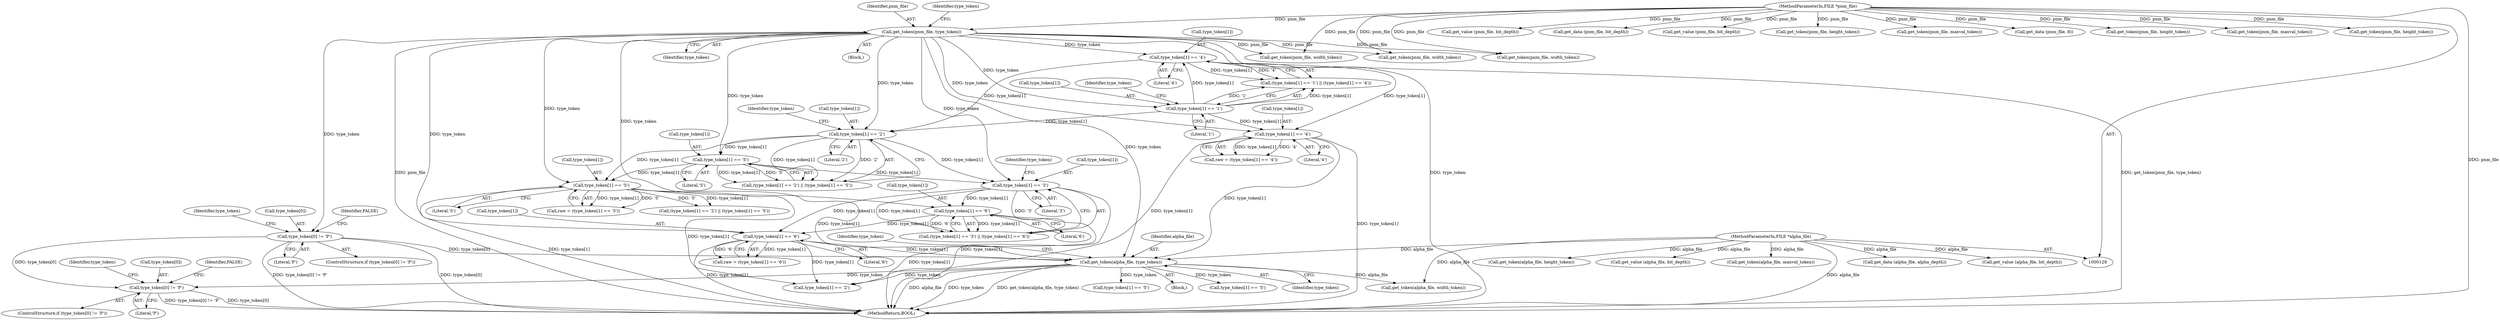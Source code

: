 digraph "0_Android_9d4853418ab2f754c2b63e091c29c5529b8b86ca_159@array" {
"1000519" [label="(Call,type_token[0] != 'P')"];
"1000234" [label="(Call,type_token[0] != 'P')"];
"1000230" [label="(Call,get_token(pnm_file, type_token))"];
"1000129" [label="(MethodParameterIn,FILE *pnm_file)"];
"1000515" [label="(Call,get_token(alpha_file, type_token))"];
"1000131" [label="(MethodParameterIn,FILE *alpha_file)"];
"1000258" [label="(Call,type_token[1] == '4')"];
"1000250" [label="(Call,type_token[1] == '4')"];
"1000245" [label="(Call,type_token[1] == '1')"];
"1000314" [label="(Call,type_token[1] == '5')"];
"1000306" [label="(Call,type_token[1] == '5')"];
"1000301" [label="(Call,type_token[1] == '2')"];
"1000412" [label="(Call,type_token[1] == '6')"];
"1000404" [label="(Call,type_token[1] == '6')"];
"1000399" [label="(Call,type_token[1] == '3')"];
"1000310" [label="(Literal,'5')"];
"1000412" [label="(Call,type_token[1] == '6')"];
"1000815" [label="(Call,get_value (pnm_file, bit_depth))"];
"1000131" [label="(MethodParameterIn,FILE *alpha_file)"];
"1000235" [label="(Call,type_token[0])"];
"1000249" [label="(Literal,'1')"];
"1000796" [label="(Call,get_data (pnm_file, bit_depth))"];
"1000808" [label="(Call,get_value (pnm_file, bit_depth))"];
"1000314" [label="(Call,type_token[1] == '5')"];
"1000244" [label="(Call,(type_token[1] == '1') || (type_token[1] == '4'))"];
"1000238" [label="(Literal,'P')"];
"1000302" [label="(Call,type_token[1])"];
"1000517" [label="(Identifier,type_token)"];
"1000233" [label="(ControlStructure,if (type_token[0] != 'P'))"];
"1000420" [label="(Call,get_token(pnm_file, width_token))"];
"1000548" [label="(Call,get_token(alpha_file, width_token))"];
"1000406" [label="(Identifier,type_token)"];
"1000413" [label="(Call,type_token[1])"];
"1000129" [label="(MethodParameterIn,FILE *pnm_file)"];
"1001058" [label="(MethodReturn,BOOL)"];
"1000530" [label="(Call,type_token[1] == '2')"];
"1000515" [label="(Call,get_token(alpha_file, type_token))"];
"1000306" [label="(Call,type_token[1] == '5')"];
"1000849" [label="(Call,get_data (alpha_file, alpha_depth))"];
"1000399" [label="(Call,type_token[1] == '3')"];
"1000410" [label="(Call,raw = (type_token[1] == '6'))"];
"1000520" [label="(Call,type_token[0])"];
"1000521" [label="(Identifier,type_token)"];
"1000256" [label="(Call,raw = (type_token[1] == '4'))"];
"1000258" [label="(Call,type_token[1] == '4')"];
"1000535" [label="(Call,type_token[1] == '5')"];
"1000259" [label="(Call,type_token[1])"];
"1000251" [label="(Call,type_token[1])"];
"1000318" [label="(Literal,'5')"];
"1000518" [label="(ControlStructure,if (type_token[0] != 'P'))"];
"1000232" [label="(Identifier,type_token)"];
"1000404" [label="(Call,type_token[1] == '6')"];
"1000516" [label="(Identifier,alpha_file)"];
"1000247" [label="(Identifier,type_token)"];
"1000241" [label="(Identifier,FALSE)"];
"1000279" [label="(Call,get_token(pnm_file, height_token))"];
"1000861" [label="(Call,get_value (alpha_file, bit_depth))"];
"1000266" [label="(Call,get_token(pnm_file, width_token))"];
"1000254" [label="(Literal,'4')"];
"1000230" [label="(Call,get_token(pnm_file, type_token))"];
"1000250" [label="(Call,type_token[1] == '4')"];
"1000526" [label="(Identifier,FALSE)"];
"1000446" [label="(Call,get_token(pnm_file, maxval_token))"];
"1000761" [label="(Call,get_data (pnm_file, 8))"];
"1000433" [label="(Call,get_token(pnm_file, height_token))"];
"1000322" [label="(Call,get_token(pnm_file, width_token))"];
"1000567" [label="(Call,get_token(alpha_file, height_token))"];
"1000348" [label="(Call,get_token(pnm_file, maxval_token))"];
"1000234" [label="(Call,type_token[0] != 'P')"];
"1000500" [label="(Block,)"];
"1000312" [label="(Call,raw = (type_token[1] == '5'))"];
"1000307" [label="(Call,type_token[1])"];
"1000403" [label="(Literal,'3')"];
"1000301" [label="(Call,type_token[1] == '2')"];
"1000335" [label="(Call,get_token(pnm_file, height_token))"];
"1000408" [label="(Literal,'6')"];
"1000315" [label="(Call,type_token[1])"];
"1000529" [label="(Call,(type_token[1] == '2') || (type_token[1] == '5'))"];
"1000262" [label="(Literal,'4')"];
"1000416" [label="(Literal,'6')"];
"1000300" [label="(Call,(type_token[1] == '2') || (type_token[1] == '5'))"];
"1000405" [label="(Call,type_token[1])"];
"1000523" [label="(Literal,'P')"];
"1000868" [label="(Call,get_value (alpha_file, bit_depth))"];
"1000252" [label="(Identifier,type_token)"];
"1000231" [label="(Identifier,pnm_file)"];
"1000305" [label="(Literal,'2')"];
"1000236" [label="(Identifier,type_token)"];
"1000586" [label="(Call,get_token(alpha_file, maxval_token))"];
"1000532" [label="(Identifier,type_token)"];
"1000543" [label="(Call,type_token[1] == '5')"];
"1000519" [label="(Call,type_token[0] != 'P')"];
"1000308" [label="(Identifier,type_token)"];
"1000398" [label="(Call,(type_token[1] == '3') || (type_token[1] == '6'))"];
"1000400" [label="(Call,type_token[1])"];
"1000246" [label="(Call,type_token[1])"];
"1000134" [label="(Block,)"];
"1000245" [label="(Call,type_token[1] == '1')"];
"1000519" -> "1000518"  [label="AST: "];
"1000519" -> "1000523"  [label="CFG: "];
"1000520" -> "1000519"  [label="AST: "];
"1000523" -> "1000519"  [label="AST: "];
"1000526" -> "1000519"  [label="CFG: "];
"1000532" -> "1000519"  [label="CFG: "];
"1000519" -> "1001058"  [label="DDG: type_token[0]"];
"1000519" -> "1001058"  [label="DDG: type_token[0] != 'P'"];
"1000234" -> "1000519"  [label="DDG: type_token[0]"];
"1000515" -> "1000519"  [label="DDG: type_token"];
"1000234" -> "1000233"  [label="AST: "];
"1000234" -> "1000238"  [label="CFG: "];
"1000235" -> "1000234"  [label="AST: "];
"1000238" -> "1000234"  [label="AST: "];
"1000241" -> "1000234"  [label="CFG: "];
"1000247" -> "1000234"  [label="CFG: "];
"1000234" -> "1001058"  [label="DDG: type_token[0]"];
"1000234" -> "1001058"  [label="DDG: type_token[0] != 'P'"];
"1000230" -> "1000234"  [label="DDG: type_token"];
"1000234" -> "1000515"  [label="DDG: type_token[0]"];
"1000230" -> "1000134"  [label="AST: "];
"1000230" -> "1000232"  [label="CFG: "];
"1000231" -> "1000230"  [label="AST: "];
"1000232" -> "1000230"  [label="AST: "];
"1000236" -> "1000230"  [label="CFG: "];
"1000230" -> "1001058"  [label="DDG: pnm_file"];
"1000230" -> "1001058"  [label="DDG: type_token"];
"1000230" -> "1001058"  [label="DDG: get_token(pnm_file, type_token)"];
"1000129" -> "1000230"  [label="DDG: pnm_file"];
"1000230" -> "1000245"  [label="DDG: type_token"];
"1000230" -> "1000250"  [label="DDG: type_token"];
"1000230" -> "1000258"  [label="DDG: type_token"];
"1000230" -> "1000266"  [label="DDG: pnm_file"];
"1000230" -> "1000301"  [label="DDG: type_token"];
"1000230" -> "1000306"  [label="DDG: type_token"];
"1000230" -> "1000314"  [label="DDG: type_token"];
"1000230" -> "1000322"  [label="DDG: pnm_file"];
"1000230" -> "1000399"  [label="DDG: type_token"];
"1000230" -> "1000404"  [label="DDG: type_token"];
"1000230" -> "1000412"  [label="DDG: type_token"];
"1000230" -> "1000420"  [label="DDG: pnm_file"];
"1000230" -> "1000515"  [label="DDG: type_token"];
"1000129" -> "1000128"  [label="AST: "];
"1000129" -> "1001058"  [label="DDG: pnm_file"];
"1000129" -> "1000266"  [label="DDG: pnm_file"];
"1000129" -> "1000279"  [label="DDG: pnm_file"];
"1000129" -> "1000322"  [label="DDG: pnm_file"];
"1000129" -> "1000335"  [label="DDG: pnm_file"];
"1000129" -> "1000348"  [label="DDG: pnm_file"];
"1000129" -> "1000420"  [label="DDG: pnm_file"];
"1000129" -> "1000433"  [label="DDG: pnm_file"];
"1000129" -> "1000446"  [label="DDG: pnm_file"];
"1000129" -> "1000761"  [label="DDG: pnm_file"];
"1000129" -> "1000796"  [label="DDG: pnm_file"];
"1000129" -> "1000808"  [label="DDG: pnm_file"];
"1000129" -> "1000815"  [label="DDG: pnm_file"];
"1000515" -> "1000500"  [label="AST: "];
"1000515" -> "1000517"  [label="CFG: "];
"1000516" -> "1000515"  [label="AST: "];
"1000517" -> "1000515"  [label="AST: "];
"1000521" -> "1000515"  [label="CFG: "];
"1000515" -> "1001058"  [label="DDG: get_token(alpha_file, type_token)"];
"1000515" -> "1001058"  [label="DDG: alpha_file"];
"1000515" -> "1001058"  [label="DDG: type_token"];
"1000131" -> "1000515"  [label="DDG: alpha_file"];
"1000258" -> "1000515"  [label="DDG: type_token[1]"];
"1000314" -> "1000515"  [label="DDG: type_token[1]"];
"1000412" -> "1000515"  [label="DDG: type_token[1]"];
"1000515" -> "1000530"  [label="DDG: type_token"];
"1000515" -> "1000535"  [label="DDG: type_token"];
"1000515" -> "1000543"  [label="DDG: type_token"];
"1000515" -> "1000548"  [label="DDG: alpha_file"];
"1000131" -> "1000128"  [label="AST: "];
"1000131" -> "1001058"  [label="DDG: alpha_file"];
"1000131" -> "1000548"  [label="DDG: alpha_file"];
"1000131" -> "1000567"  [label="DDG: alpha_file"];
"1000131" -> "1000586"  [label="DDG: alpha_file"];
"1000131" -> "1000849"  [label="DDG: alpha_file"];
"1000131" -> "1000861"  [label="DDG: alpha_file"];
"1000131" -> "1000868"  [label="DDG: alpha_file"];
"1000258" -> "1000256"  [label="AST: "];
"1000258" -> "1000262"  [label="CFG: "];
"1000259" -> "1000258"  [label="AST: "];
"1000262" -> "1000258"  [label="AST: "];
"1000256" -> "1000258"  [label="CFG: "];
"1000258" -> "1001058"  [label="DDG: type_token[1]"];
"1000258" -> "1000256"  [label="DDG: type_token[1]"];
"1000258" -> "1000256"  [label="DDG: '4'"];
"1000250" -> "1000258"  [label="DDG: type_token[1]"];
"1000245" -> "1000258"  [label="DDG: type_token[1]"];
"1000258" -> "1000530"  [label="DDG: type_token[1]"];
"1000250" -> "1000244"  [label="AST: "];
"1000250" -> "1000254"  [label="CFG: "];
"1000251" -> "1000250"  [label="AST: "];
"1000254" -> "1000250"  [label="AST: "];
"1000244" -> "1000250"  [label="CFG: "];
"1000250" -> "1000244"  [label="DDG: type_token[1]"];
"1000250" -> "1000244"  [label="DDG: '4'"];
"1000245" -> "1000250"  [label="DDG: type_token[1]"];
"1000250" -> "1000301"  [label="DDG: type_token[1]"];
"1000245" -> "1000244"  [label="AST: "];
"1000245" -> "1000249"  [label="CFG: "];
"1000246" -> "1000245"  [label="AST: "];
"1000249" -> "1000245"  [label="AST: "];
"1000252" -> "1000245"  [label="CFG: "];
"1000244" -> "1000245"  [label="CFG: "];
"1000245" -> "1000244"  [label="DDG: type_token[1]"];
"1000245" -> "1000244"  [label="DDG: '1'"];
"1000245" -> "1000301"  [label="DDG: type_token[1]"];
"1000314" -> "1000312"  [label="AST: "];
"1000314" -> "1000318"  [label="CFG: "];
"1000315" -> "1000314"  [label="AST: "];
"1000318" -> "1000314"  [label="AST: "];
"1000312" -> "1000314"  [label="CFG: "];
"1000314" -> "1001058"  [label="DDG: type_token[1]"];
"1000314" -> "1000312"  [label="DDG: type_token[1]"];
"1000314" -> "1000312"  [label="DDG: '5'"];
"1000306" -> "1000314"  [label="DDG: type_token[1]"];
"1000301" -> "1000314"  [label="DDG: type_token[1]"];
"1000314" -> "1000530"  [label="DDG: type_token[1]"];
"1000314" -> "1000529"  [label="DDG: type_token[1]"];
"1000314" -> "1000529"  [label="DDG: '5'"];
"1000306" -> "1000300"  [label="AST: "];
"1000306" -> "1000310"  [label="CFG: "];
"1000307" -> "1000306"  [label="AST: "];
"1000310" -> "1000306"  [label="AST: "];
"1000300" -> "1000306"  [label="CFG: "];
"1000306" -> "1000300"  [label="DDG: type_token[1]"];
"1000306" -> "1000300"  [label="DDG: '5'"];
"1000301" -> "1000306"  [label="DDG: type_token[1]"];
"1000306" -> "1000399"  [label="DDG: type_token[1]"];
"1000301" -> "1000300"  [label="AST: "];
"1000301" -> "1000305"  [label="CFG: "];
"1000302" -> "1000301"  [label="AST: "];
"1000305" -> "1000301"  [label="AST: "];
"1000308" -> "1000301"  [label="CFG: "];
"1000300" -> "1000301"  [label="CFG: "];
"1000301" -> "1000300"  [label="DDG: type_token[1]"];
"1000301" -> "1000300"  [label="DDG: '2'"];
"1000301" -> "1000399"  [label="DDG: type_token[1]"];
"1000412" -> "1000410"  [label="AST: "];
"1000412" -> "1000416"  [label="CFG: "];
"1000413" -> "1000412"  [label="AST: "];
"1000416" -> "1000412"  [label="AST: "];
"1000410" -> "1000412"  [label="CFG: "];
"1000412" -> "1001058"  [label="DDG: type_token[1]"];
"1000412" -> "1000410"  [label="DDG: type_token[1]"];
"1000412" -> "1000410"  [label="DDG: '6'"];
"1000404" -> "1000412"  [label="DDG: type_token[1]"];
"1000399" -> "1000412"  [label="DDG: type_token[1]"];
"1000412" -> "1000530"  [label="DDG: type_token[1]"];
"1000404" -> "1000398"  [label="AST: "];
"1000404" -> "1000408"  [label="CFG: "];
"1000405" -> "1000404"  [label="AST: "];
"1000408" -> "1000404"  [label="AST: "];
"1000398" -> "1000404"  [label="CFG: "];
"1000404" -> "1001058"  [label="DDG: type_token[1]"];
"1000404" -> "1000398"  [label="DDG: type_token[1]"];
"1000404" -> "1000398"  [label="DDG: '6'"];
"1000399" -> "1000404"  [label="DDG: type_token[1]"];
"1000399" -> "1000398"  [label="AST: "];
"1000399" -> "1000403"  [label="CFG: "];
"1000400" -> "1000399"  [label="AST: "];
"1000403" -> "1000399"  [label="AST: "];
"1000406" -> "1000399"  [label="CFG: "];
"1000398" -> "1000399"  [label="CFG: "];
"1000399" -> "1001058"  [label="DDG: type_token[1]"];
"1000399" -> "1000398"  [label="DDG: type_token[1]"];
"1000399" -> "1000398"  [label="DDG: '3'"];
}

